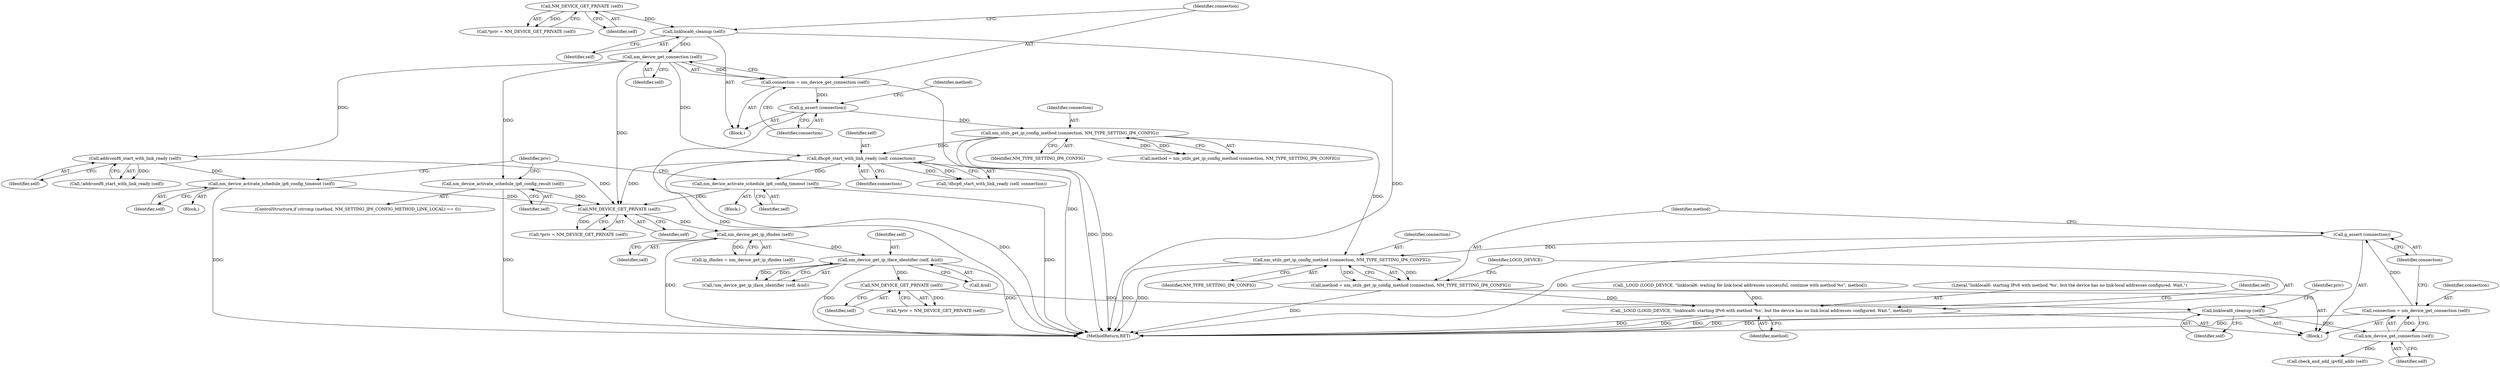 digraph "0_NetworkManager_d5fc88e573fa58b93034b04d35a2454f5d28cad9@API" {
"1007027" [label="(Call,g_assert (connection))"];
"1007023" [label="(Call,connection = nm_device_get_connection (self))"];
"1007025" [label="(Call,nm_device_get_connection (self))"];
"1007013" [label="(Call,linklocal6_cleanup (self))"];
"1007009" [label="(Call,NM_DEVICE_GET_PRIVATE (self))"];
"1006953" [label="(Call,nm_device_get_ip_iface_identifier (self, &iid))"];
"1006901" [label="(Call,nm_device_get_ip_ifindex (self))"];
"1006896" [label="(Call,NM_DEVICE_GET_PRIVATE (self))"];
"1006874" [label="(Call,dhcp6_start_with_link_ready (self, connection))"];
"1006837" [label="(Call,nm_device_get_connection (self))"];
"1006833" [label="(Call,linklocal6_cleanup (self))"];
"1006819" [label="(Call,NM_DEVICE_GET_PRIVATE (self))"];
"1006843" [label="(Call,nm_utils_get_ip_config_method (connection, NM_TYPE_SETTING_IP6_CONFIG))"];
"1006839" [label="(Call,g_assert (connection))"];
"1006835" [label="(Call,connection = nm_device_get_connection (self))"];
"1006887" [label="(Call,nm_device_activate_schedule_ip6_config_result (self))"];
"1006859" [label="(Call,addrconf6_start_with_link_ready (self))"];
"1006862" [label="(Call,nm_device_activate_schedule_ip6_config_timeout (self))"];
"1006878" [label="(Call,nm_device_activate_schedule_ip6_config_timeout (self))"];
"1007031" [label="(Call,nm_utils_get_ip_config_method (connection, NM_TYPE_SETTING_IP6_CONFIG))"];
"1007029" [label="(Call,method = nm_utils_get_ip_config_method (connection, NM_TYPE_SETTING_IP6_CONFIG))"];
"1007034" [label="(Call,_LOGD (LOGD_DEVICE, \"linklocal6: starting IPv6 with method '%s', but the device has no link-local addresses configured. Wait.\", method))"];
"1006834" [label="(Identifier,self)"];
"1006836" [label="(Identifier,connection)"];
"1006844" [label="(Identifier,connection)"];
"1006888" [label="(Identifier,self)"];
"1006835" [label="(Call,connection = nm_device_get_connection (self))"];
"1007038" [label="(Call,check_and_add_ipv6ll_addr (self))"];
"1006839" [label="(Call,g_assert (connection))"];
"1006858" [label="(Call,!addrconf6_start_with_link_ready (self))"];
"1007013" [label="(Call,linklocal6_cleanup (self))"];
"1007026" [label="(Identifier,self)"];
"1006815" [label="(Block,)"];
"1006817" [label="(Call,*priv = NM_DEVICE_GET_PRIVATE (self))"];
"1006875" [label="(Identifier,self)"];
"1007010" [label="(Identifier,self)"];
"1007014" [label="(Identifier,self)"];
"1006873" [label="(Call,!dhcp6_start_with_link_ready (self, connection))"];
"1006953" [label="(Call,nm_device_get_ip_iface_identifier (self, &iid))"];
"1007034" [label="(Call,_LOGD (LOGD_DEVICE, \"linklocal6: starting IPv6 with method '%s', but the device has no link-local addresses configured. Wait.\", method))"];
"1007031" [label="(Call,nm_utils_get_ip_config_method (connection, NM_TYPE_SETTING_IP6_CONFIG))"];
"1007025" [label="(Call,nm_device_get_connection (self))"];
"1007036" [label="(Literal,\"linklocal6: starting IPv6 with method '%s', but the device has no link-local addresses configured. Wait.\")"];
"1006899" [label="(Call,ip_ifindex = nm_device_get_ip_ifindex (self))"];
"1007007" [label="(Call,*priv = NM_DEVICE_GET_PRIVATE (self))"];
"1007037" [label="(Identifier,method)"];
"1007039" [label="(Identifier,self)"];
"1006894" [label="(Call,*priv = NM_DEVICE_GET_PRIVATE (self))"];
"1006876" [label="(Identifier,connection)"];
"1006878" [label="(Call,nm_device_activate_schedule_ip6_config_timeout (self))"];
"1006840" [label="(Identifier,connection)"];
"1006843" [label="(Call,nm_utils_get_ip_config_method (connection, NM_TYPE_SETTING_IP6_CONFIG))"];
"1006877" [label="(Block,)"];
"1007035" [label="(Identifier,LOGD_DEVICE)"];
"1006846" [label="(Call,_LOGD (LOGD_DEVICE, \"linklocal6: waiting for link-local addresses successful, continue with method %s\", method))"];
"1006845" [label="(Identifier,NM_TYPE_SETTING_IP6_CONFIG)"];
"1006842" [label="(Identifier,method)"];
"1006952" [label="(Call,!nm_device_get_ip_iface_identifier (self, &iid))"];
"1006955" [label="(Call,&iid)"];
"1006874" [label="(Call,dhcp6_start_with_link_ready (self, connection))"];
"1006863" [label="(Identifier,self)"];
"1007027" [label="(Call,g_assert (connection))"];
"1006897" [label="(Identifier,self)"];
"1007033" [label="(Identifier,NM_TYPE_SETTING_IP6_CONFIG)"];
"1006887" [label="(Call,nm_device_activate_schedule_ip6_config_result (self))"];
"1006879" [label="(Identifier,self)"];
"1006833" [label="(Call,linklocal6_cleanup (self))"];
"1007032" [label="(Identifier,connection)"];
"1006838" [label="(Identifier,self)"];
"1006820" [label="(Identifier,self)"];
"1006861" [label="(Block,)"];
"1006859" [label="(Call,addrconf6_start_with_link_ready (self))"];
"1007030" [label="(Identifier,method)"];
"1007009" [label="(Call,NM_DEVICE_GET_PRIVATE (self))"];
"1006837" [label="(Call,nm_device_get_connection (self))"];
"1006954" [label="(Identifier,self)"];
"1007028" [label="(Identifier,connection)"];
"1006862" [label="(Call,nm_device_activate_schedule_ip6_config_timeout (self))"];
"1006895" [label="(Identifier,priv)"];
"1006860" [label="(Identifier,self)"];
"1007368" [label="(MethodReturn,RET)"];
"1006819" [label="(Call,NM_DEVICE_GET_PRIVATE (self))"];
"1007023" [label="(Call,connection = nm_device_get_connection (self))"];
"1006841" [label="(Call,method = nm_utils_get_ip_config_method (connection, NM_TYPE_SETTING_IP6_CONFIG))"];
"1006881" [label="(ControlStructure,if (strcmp (method, NM_SETTING_IP6_CONFIG_METHOD_LINK_LOCAL) == 0))"];
"1007005" [label="(Block,)"];
"1006902" [label="(Identifier,self)"];
"1007024" [label="(Identifier,connection)"];
"1006896" [label="(Call,NM_DEVICE_GET_PRIVATE (self))"];
"1006901" [label="(Call,nm_device_get_ip_ifindex (self))"];
"1007018" [label="(Identifier,priv)"];
"1007029" [label="(Call,method = nm_utils_get_ip_config_method (connection, NM_TYPE_SETTING_IP6_CONFIG))"];
"1007027" -> "1007005"  [label="AST: "];
"1007027" -> "1007028"  [label="CFG: "];
"1007028" -> "1007027"  [label="AST: "];
"1007030" -> "1007027"  [label="CFG: "];
"1007027" -> "1007368"  [label="DDG: "];
"1007023" -> "1007027"  [label="DDG: "];
"1007027" -> "1007031"  [label="DDG: "];
"1007023" -> "1007005"  [label="AST: "];
"1007023" -> "1007025"  [label="CFG: "];
"1007024" -> "1007023"  [label="AST: "];
"1007025" -> "1007023"  [label="AST: "];
"1007028" -> "1007023"  [label="CFG: "];
"1007023" -> "1007368"  [label="DDG: "];
"1007025" -> "1007023"  [label="DDG: "];
"1007025" -> "1007026"  [label="CFG: "];
"1007026" -> "1007025"  [label="AST: "];
"1007013" -> "1007025"  [label="DDG: "];
"1007025" -> "1007038"  [label="DDG: "];
"1007013" -> "1007005"  [label="AST: "];
"1007013" -> "1007014"  [label="CFG: "];
"1007014" -> "1007013"  [label="AST: "];
"1007018" -> "1007013"  [label="CFG: "];
"1007013" -> "1007368"  [label="DDG: "];
"1007013" -> "1007368"  [label="DDG: "];
"1007009" -> "1007013"  [label="DDG: "];
"1007009" -> "1007007"  [label="AST: "];
"1007009" -> "1007010"  [label="CFG: "];
"1007010" -> "1007009"  [label="AST: "];
"1007007" -> "1007009"  [label="CFG: "];
"1007009" -> "1007007"  [label="DDG: "];
"1006953" -> "1007009"  [label="DDG: "];
"1006953" -> "1006952"  [label="AST: "];
"1006953" -> "1006955"  [label="CFG: "];
"1006954" -> "1006953"  [label="AST: "];
"1006955" -> "1006953"  [label="AST: "];
"1006952" -> "1006953"  [label="CFG: "];
"1006953" -> "1007368"  [label="DDG: "];
"1006953" -> "1007368"  [label="DDG: "];
"1006953" -> "1006952"  [label="DDG: "];
"1006953" -> "1006952"  [label="DDG: "];
"1006901" -> "1006953"  [label="DDG: "];
"1006901" -> "1006899"  [label="AST: "];
"1006901" -> "1006902"  [label="CFG: "];
"1006902" -> "1006901"  [label="AST: "];
"1006899" -> "1006901"  [label="CFG: "];
"1006901" -> "1007368"  [label="DDG: "];
"1006901" -> "1006899"  [label="DDG: "];
"1006896" -> "1006901"  [label="DDG: "];
"1006896" -> "1006894"  [label="AST: "];
"1006896" -> "1006897"  [label="CFG: "];
"1006897" -> "1006896"  [label="AST: "];
"1006894" -> "1006896"  [label="CFG: "];
"1006896" -> "1006894"  [label="DDG: "];
"1006874" -> "1006896"  [label="DDG: "];
"1006887" -> "1006896"  [label="DDG: "];
"1006859" -> "1006896"  [label="DDG: "];
"1006862" -> "1006896"  [label="DDG: "];
"1006837" -> "1006896"  [label="DDG: "];
"1006878" -> "1006896"  [label="DDG: "];
"1006874" -> "1006873"  [label="AST: "];
"1006874" -> "1006876"  [label="CFG: "];
"1006875" -> "1006874"  [label="AST: "];
"1006876" -> "1006874"  [label="AST: "];
"1006873" -> "1006874"  [label="CFG: "];
"1006874" -> "1007368"  [label="DDG: "];
"1006874" -> "1006873"  [label="DDG: "];
"1006874" -> "1006873"  [label="DDG: "];
"1006837" -> "1006874"  [label="DDG: "];
"1006843" -> "1006874"  [label="DDG: "];
"1006874" -> "1006878"  [label="DDG: "];
"1006837" -> "1006835"  [label="AST: "];
"1006837" -> "1006838"  [label="CFG: "];
"1006838" -> "1006837"  [label="AST: "];
"1006835" -> "1006837"  [label="CFG: "];
"1006837" -> "1006835"  [label="DDG: "];
"1006833" -> "1006837"  [label="DDG: "];
"1006837" -> "1006859"  [label="DDG: "];
"1006837" -> "1006887"  [label="DDG: "];
"1006833" -> "1006815"  [label="AST: "];
"1006833" -> "1006834"  [label="CFG: "];
"1006834" -> "1006833"  [label="AST: "];
"1006836" -> "1006833"  [label="CFG: "];
"1006833" -> "1007368"  [label="DDG: "];
"1006819" -> "1006833"  [label="DDG: "];
"1006819" -> "1006817"  [label="AST: "];
"1006819" -> "1006820"  [label="CFG: "];
"1006820" -> "1006819"  [label="AST: "];
"1006817" -> "1006819"  [label="CFG: "];
"1006819" -> "1006817"  [label="DDG: "];
"1006843" -> "1006841"  [label="AST: "];
"1006843" -> "1006845"  [label="CFG: "];
"1006844" -> "1006843"  [label="AST: "];
"1006845" -> "1006843"  [label="AST: "];
"1006841" -> "1006843"  [label="CFG: "];
"1006843" -> "1007368"  [label="DDG: "];
"1006843" -> "1007368"  [label="DDG: "];
"1006843" -> "1006841"  [label="DDG: "];
"1006843" -> "1006841"  [label="DDG: "];
"1006839" -> "1006843"  [label="DDG: "];
"1006843" -> "1007031"  [label="DDG: "];
"1006839" -> "1006815"  [label="AST: "];
"1006839" -> "1006840"  [label="CFG: "];
"1006840" -> "1006839"  [label="AST: "];
"1006842" -> "1006839"  [label="CFG: "];
"1006839" -> "1007368"  [label="DDG: "];
"1006835" -> "1006839"  [label="DDG: "];
"1006835" -> "1006815"  [label="AST: "];
"1006836" -> "1006835"  [label="AST: "];
"1006840" -> "1006835"  [label="CFG: "];
"1006835" -> "1007368"  [label="DDG: "];
"1006887" -> "1006881"  [label="AST: "];
"1006887" -> "1006888"  [label="CFG: "];
"1006888" -> "1006887"  [label="AST: "];
"1006895" -> "1006887"  [label="CFG: "];
"1006887" -> "1007368"  [label="DDG: "];
"1006859" -> "1006858"  [label="AST: "];
"1006859" -> "1006860"  [label="CFG: "];
"1006860" -> "1006859"  [label="AST: "];
"1006858" -> "1006859"  [label="CFG: "];
"1006859" -> "1006858"  [label="DDG: "];
"1006859" -> "1006862"  [label="DDG: "];
"1006862" -> "1006861"  [label="AST: "];
"1006862" -> "1006863"  [label="CFG: "];
"1006863" -> "1006862"  [label="AST: "];
"1006895" -> "1006862"  [label="CFG: "];
"1006862" -> "1007368"  [label="DDG: "];
"1006878" -> "1006877"  [label="AST: "];
"1006878" -> "1006879"  [label="CFG: "];
"1006879" -> "1006878"  [label="AST: "];
"1006895" -> "1006878"  [label="CFG: "];
"1006878" -> "1007368"  [label="DDG: "];
"1007031" -> "1007029"  [label="AST: "];
"1007031" -> "1007033"  [label="CFG: "];
"1007032" -> "1007031"  [label="AST: "];
"1007033" -> "1007031"  [label="AST: "];
"1007029" -> "1007031"  [label="CFG: "];
"1007031" -> "1007368"  [label="DDG: "];
"1007031" -> "1007368"  [label="DDG: "];
"1007031" -> "1007029"  [label="DDG: "];
"1007031" -> "1007029"  [label="DDG: "];
"1007029" -> "1007005"  [label="AST: "];
"1007030" -> "1007029"  [label="AST: "];
"1007035" -> "1007029"  [label="CFG: "];
"1007029" -> "1007368"  [label="DDG: "];
"1007029" -> "1007034"  [label="DDG: "];
"1007034" -> "1007005"  [label="AST: "];
"1007034" -> "1007037"  [label="CFG: "];
"1007035" -> "1007034"  [label="AST: "];
"1007036" -> "1007034"  [label="AST: "];
"1007037" -> "1007034"  [label="AST: "];
"1007039" -> "1007034"  [label="CFG: "];
"1007034" -> "1007368"  [label="DDG: "];
"1007034" -> "1007368"  [label="DDG: "];
"1007034" -> "1007368"  [label="DDG: "];
"1006846" -> "1007034"  [label="DDG: "];
}
